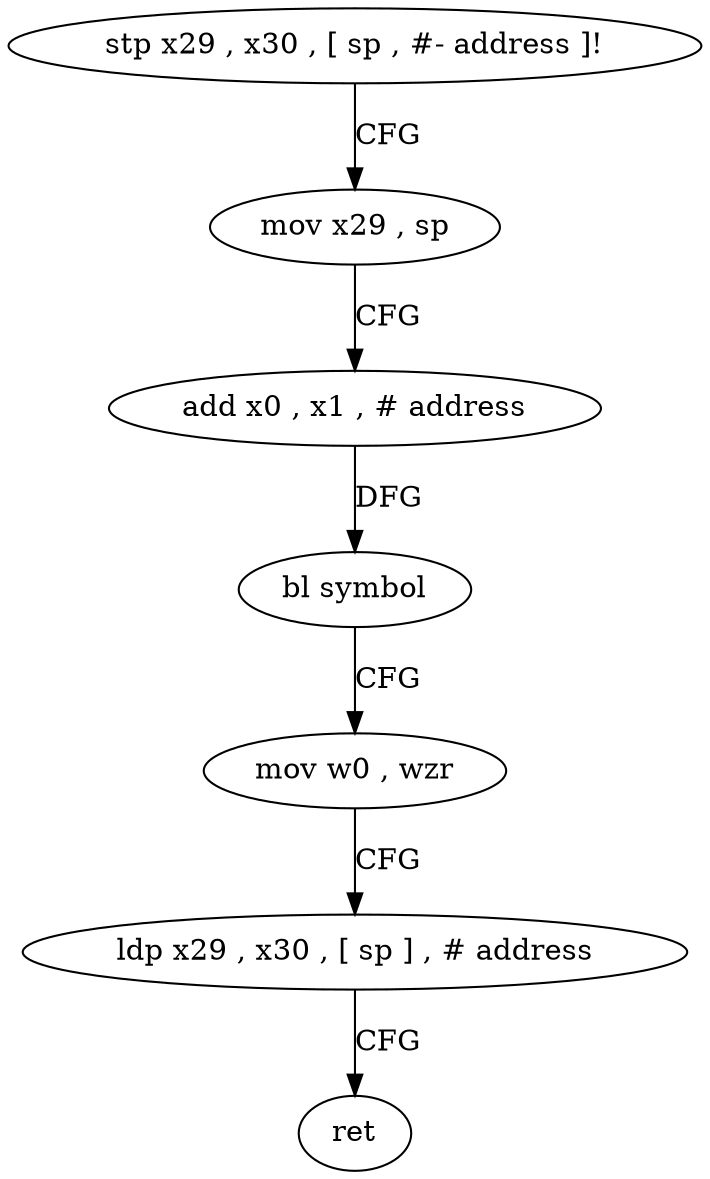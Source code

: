 digraph "func" {
"4228552" [label = "stp x29 , x30 , [ sp , #- address ]!" ]
"4228556" [label = "mov x29 , sp" ]
"4228560" [label = "add x0 , x1 , # address" ]
"4228564" [label = "bl symbol" ]
"4228568" [label = "mov w0 , wzr" ]
"4228572" [label = "ldp x29 , x30 , [ sp ] , # address" ]
"4228576" [label = "ret" ]
"4228552" -> "4228556" [ label = "CFG" ]
"4228556" -> "4228560" [ label = "CFG" ]
"4228560" -> "4228564" [ label = "DFG" ]
"4228564" -> "4228568" [ label = "CFG" ]
"4228568" -> "4228572" [ label = "CFG" ]
"4228572" -> "4228576" [ label = "CFG" ]
}
